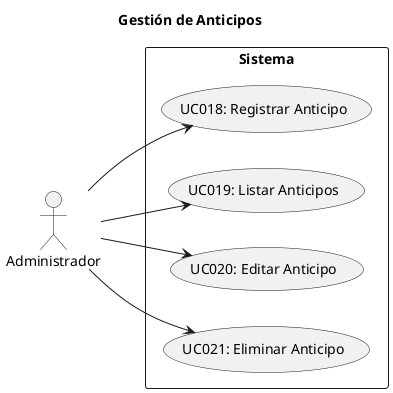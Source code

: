 @startuml advance_management

title Gestión de Anticipos

left to right direction

actor "Administrador" as Admin

rectangle Sistema {
    usecase "UC018: Registrar Anticipo" as UC_AddAdvance
    usecase "UC019: Listar Anticipos" as UC_ListAdvances
    usecase "UC020: Editar Anticipo" as UC_EditAdvance
    usecase "UC021: Eliminar Anticipo" as UC_DeleteAdvance
}

Admin --> UC_AddAdvance
Admin --> UC_ListAdvances
Admin --> UC_EditAdvance
Admin --> UC_DeleteAdvance
@enduml
